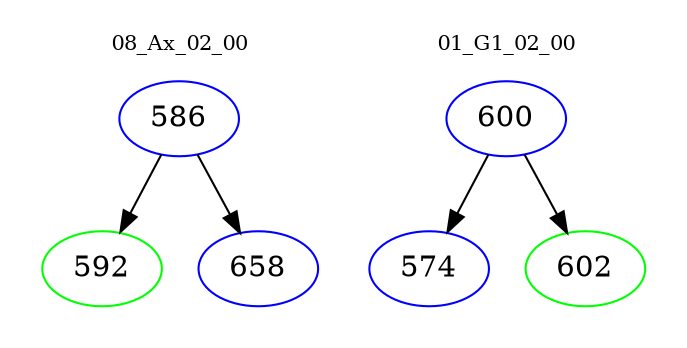digraph{
subgraph cluster_0 {
color = white
label = "08_Ax_02_00";
fontsize=10;
T0_586 [label="586", color="blue"]
T0_586 -> T0_592 [color="black"]
T0_592 [label="592", color="green"]
T0_586 -> T0_658 [color="black"]
T0_658 [label="658", color="blue"]
}
subgraph cluster_1 {
color = white
label = "01_G1_02_00";
fontsize=10;
T1_600 [label="600", color="blue"]
T1_600 -> T1_574 [color="black"]
T1_574 [label="574", color="blue"]
T1_600 -> T1_602 [color="black"]
T1_602 [label="602", color="green"]
}
}
